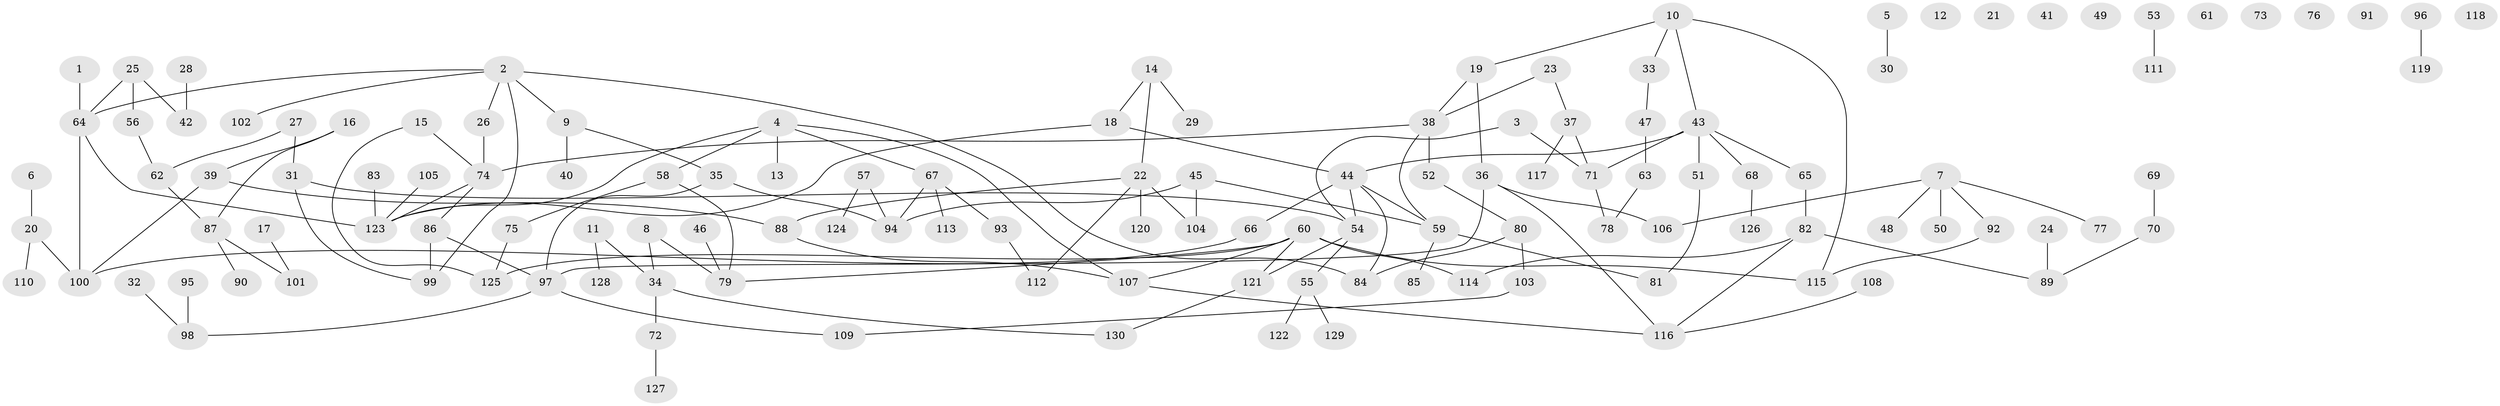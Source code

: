 // coarse degree distribution, {4: 0.10869565217391304, 7: 0.03260869565217391, 5: 0.05434782608695652, 1: 0.30434782608695654, 2: 0.2391304347826087, 0: 0.09782608695652174, 3: 0.09782608695652174, 6: 0.05434782608695652, 9: 0.010869565217391304}
// Generated by graph-tools (version 1.1) at 2025/41/03/06/25 10:41:21]
// undirected, 130 vertices, 150 edges
graph export_dot {
graph [start="1"]
  node [color=gray90,style=filled];
  1;
  2;
  3;
  4;
  5;
  6;
  7;
  8;
  9;
  10;
  11;
  12;
  13;
  14;
  15;
  16;
  17;
  18;
  19;
  20;
  21;
  22;
  23;
  24;
  25;
  26;
  27;
  28;
  29;
  30;
  31;
  32;
  33;
  34;
  35;
  36;
  37;
  38;
  39;
  40;
  41;
  42;
  43;
  44;
  45;
  46;
  47;
  48;
  49;
  50;
  51;
  52;
  53;
  54;
  55;
  56;
  57;
  58;
  59;
  60;
  61;
  62;
  63;
  64;
  65;
  66;
  67;
  68;
  69;
  70;
  71;
  72;
  73;
  74;
  75;
  76;
  77;
  78;
  79;
  80;
  81;
  82;
  83;
  84;
  85;
  86;
  87;
  88;
  89;
  90;
  91;
  92;
  93;
  94;
  95;
  96;
  97;
  98;
  99;
  100;
  101;
  102;
  103;
  104;
  105;
  106;
  107;
  108;
  109;
  110;
  111;
  112;
  113;
  114;
  115;
  116;
  117;
  118;
  119;
  120;
  121;
  122;
  123;
  124;
  125;
  126;
  127;
  128;
  129;
  130;
  1 -- 64;
  2 -- 9;
  2 -- 26;
  2 -- 64;
  2 -- 84;
  2 -- 99;
  2 -- 102;
  3 -- 54;
  3 -- 71;
  4 -- 13;
  4 -- 58;
  4 -- 67;
  4 -- 107;
  4 -- 123;
  5 -- 30;
  6 -- 20;
  7 -- 48;
  7 -- 50;
  7 -- 77;
  7 -- 92;
  7 -- 106;
  8 -- 34;
  8 -- 79;
  9 -- 35;
  9 -- 40;
  10 -- 19;
  10 -- 33;
  10 -- 43;
  10 -- 115;
  11 -- 34;
  11 -- 128;
  14 -- 18;
  14 -- 22;
  14 -- 29;
  15 -- 74;
  15 -- 125;
  16 -- 39;
  16 -- 87;
  17 -- 101;
  18 -- 44;
  18 -- 123;
  19 -- 36;
  19 -- 38;
  20 -- 100;
  20 -- 110;
  22 -- 88;
  22 -- 104;
  22 -- 112;
  22 -- 120;
  23 -- 37;
  23 -- 38;
  24 -- 89;
  25 -- 42;
  25 -- 56;
  25 -- 64;
  26 -- 74;
  27 -- 31;
  27 -- 62;
  28 -- 42;
  31 -- 54;
  31 -- 99;
  32 -- 98;
  33 -- 47;
  34 -- 72;
  34 -- 130;
  35 -- 94;
  35 -- 97;
  36 -- 97;
  36 -- 106;
  36 -- 116;
  37 -- 71;
  37 -- 117;
  38 -- 52;
  38 -- 59;
  38 -- 74;
  39 -- 88;
  39 -- 100;
  43 -- 44;
  43 -- 51;
  43 -- 65;
  43 -- 68;
  43 -- 71;
  44 -- 54;
  44 -- 59;
  44 -- 66;
  44 -- 84;
  45 -- 59;
  45 -- 94;
  45 -- 104;
  46 -- 79;
  47 -- 63;
  51 -- 81;
  52 -- 80;
  53 -- 111;
  54 -- 55;
  54 -- 121;
  55 -- 122;
  55 -- 129;
  56 -- 62;
  57 -- 94;
  57 -- 124;
  58 -- 75;
  58 -- 79;
  59 -- 81;
  59 -- 85;
  60 -- 79;
  60 -- 107;
  60 -- 114;
  60 -- 115;
  60 -- 121;
  60 -- 125;
  62 -- 87;
  63 -- 78;
  64 -- 100;
  64 -- 123;
  65 -- 82;
  66 -- 100;
  67 -- 93;
  67 -- 94;
  67 -- 113;
  68 -- 126;
  69 -- 70;
  70 -- 89;
  71 -- 78;
  72 -- 127;
  74 -- 86;
  74 -- 123;
  75 -- 125;
  80 -- 84;
  80 -- 103;
  82 -- 89;
  82 -- 114;
  82 -- 116;
  83 -- 123;
  86 -- 97;
  86 -- 99;
  87 -- 90;
  87 -- 101;
  88 -- 107;
  92 -- 115;
  93 -- 112;
  95 -- 98;
  96 -- 119;
  97 -- 98;
  97 -- 109;
  103 -- 109;
  105 -- 123;
  107 -- 116;
  108 -- 116;
  121 -- 130;
}
